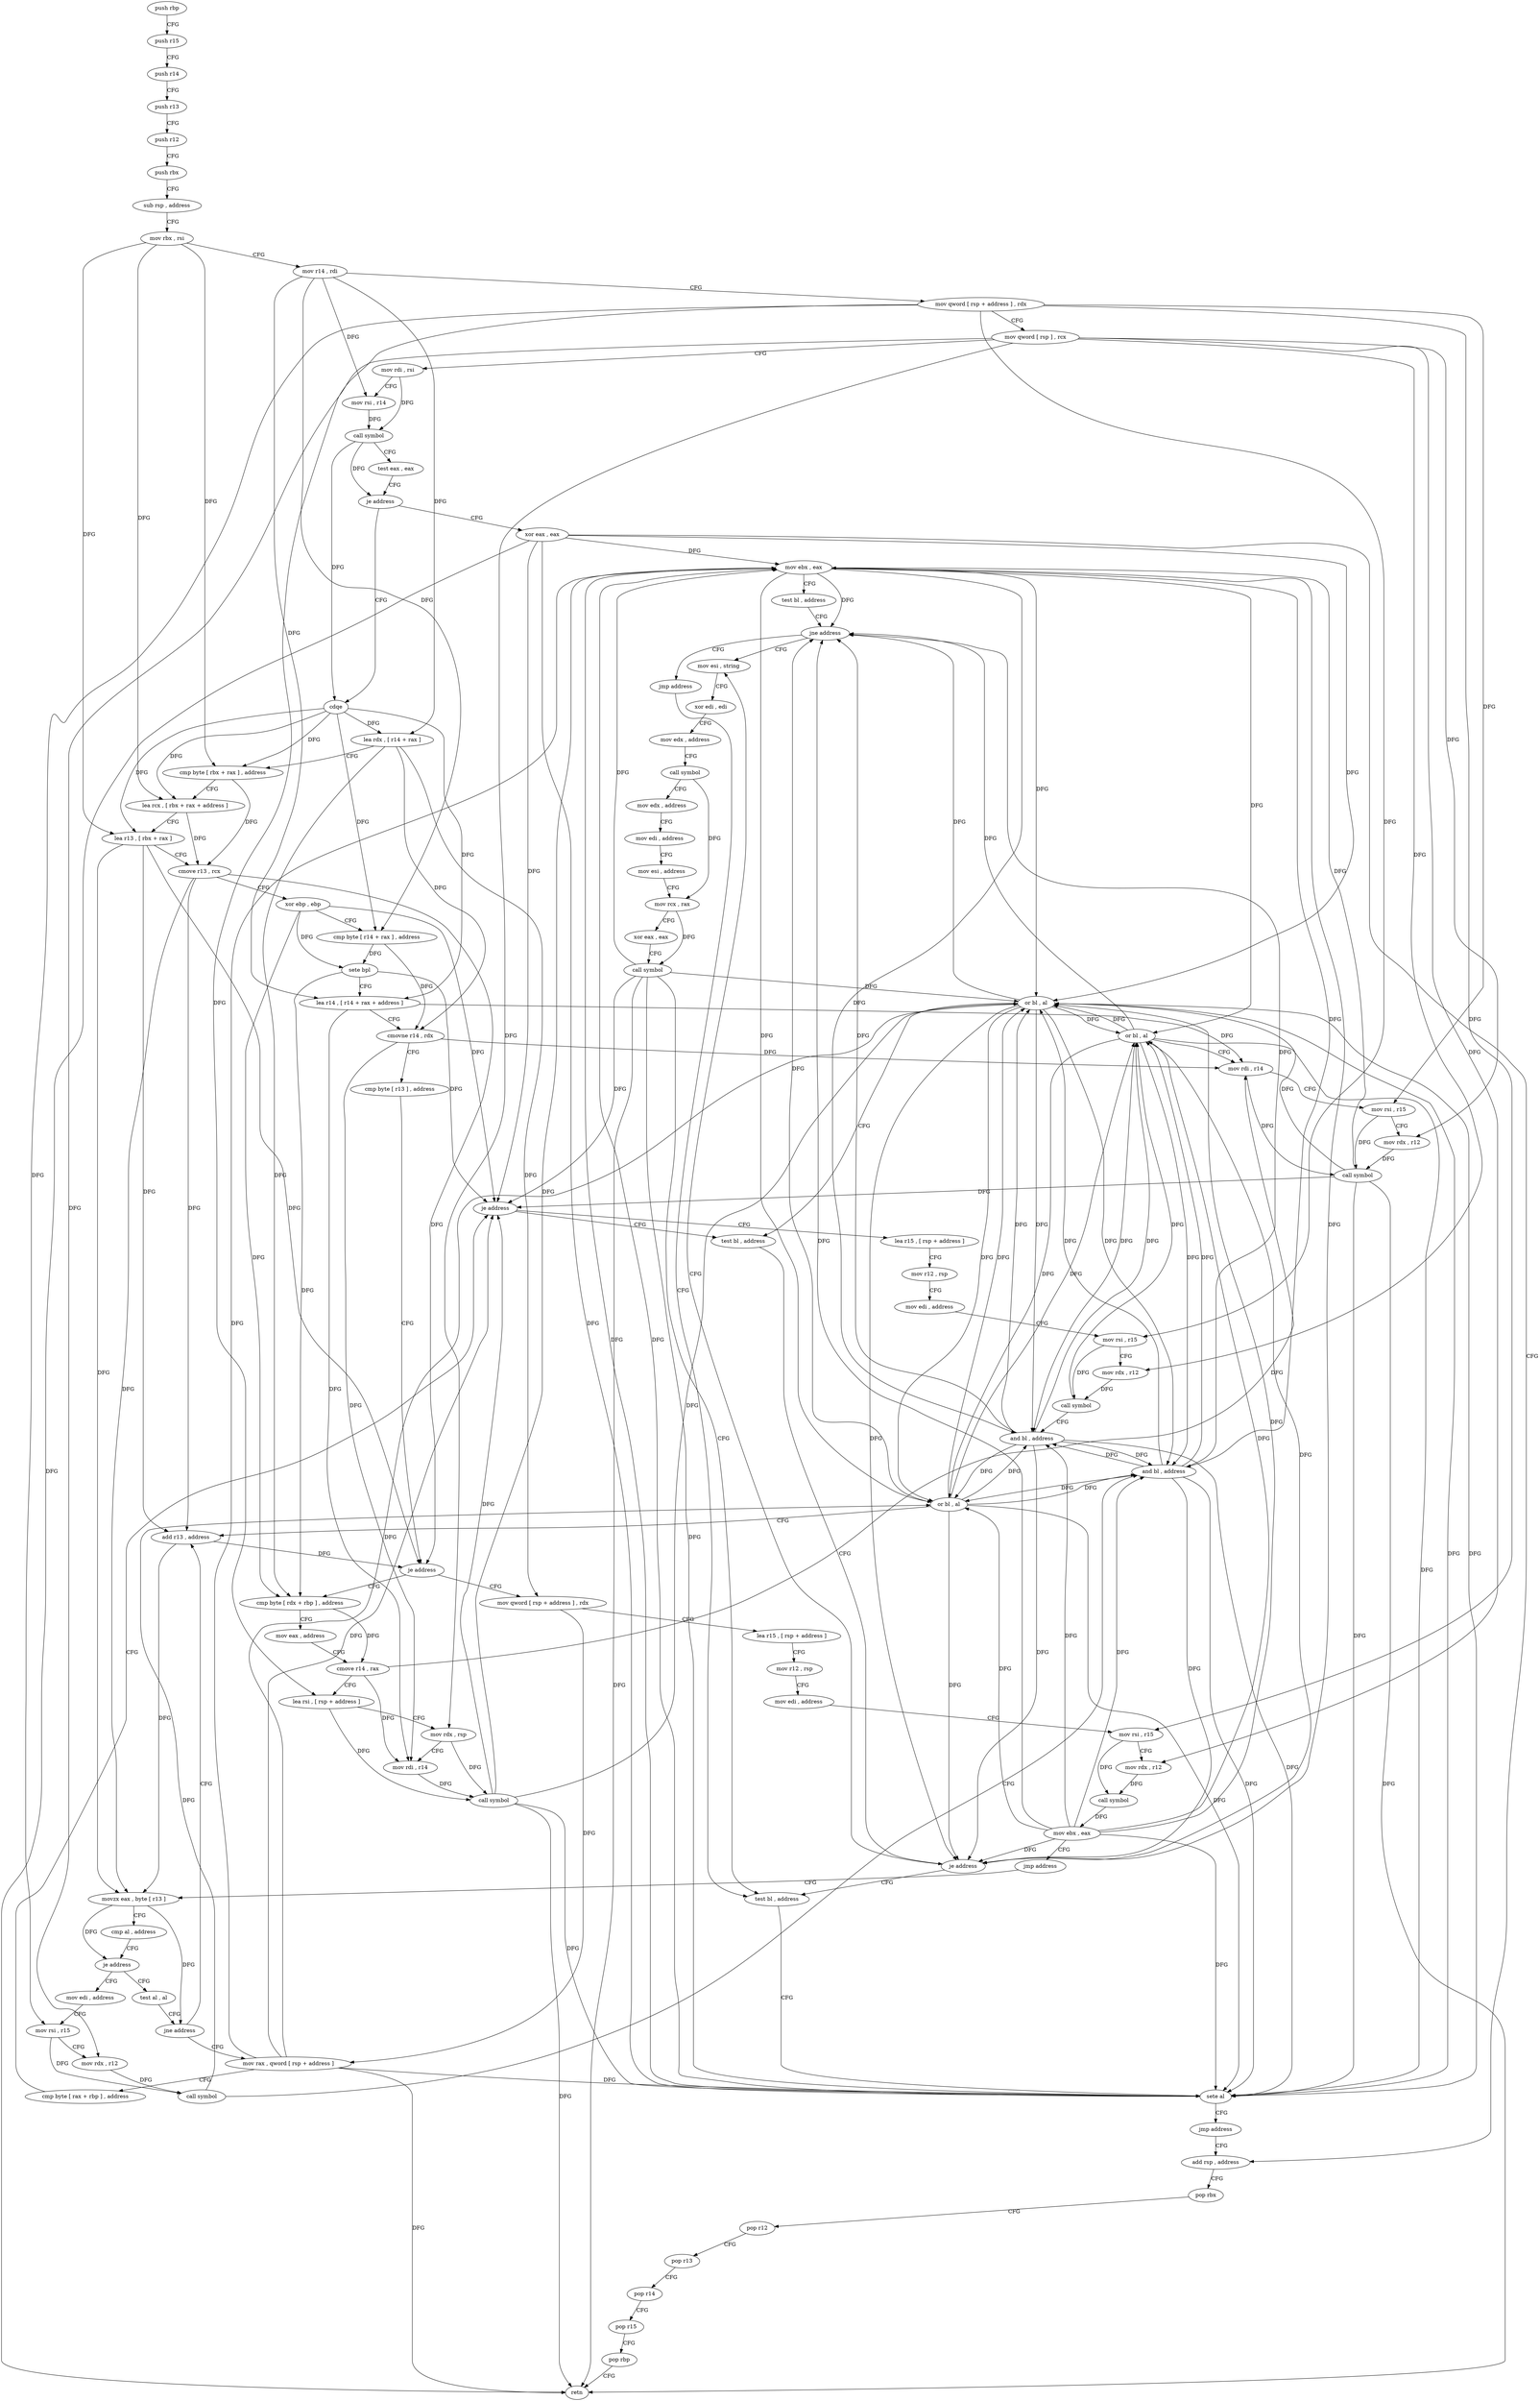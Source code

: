 digraph "func" {
"4207456" [label = "push rbp" ]
"4207457" [label = "push r15" ]
"4207459" [label = "push r14" ]
"4207461" [label = "push r13" ]
"4207463" [label = "push r12" ]
"4207465" [label = "push rbx" ]
"4207466" [label = "sub rsp , address" ]
"4207470" [label = "mov rbx , rsi" ]
"4207473" [label = "mov r14 , rdi" ]
"4207476" [label = "mov qword [ rsp + address ] , rdx" ]
"4207481" [label = "mov qword [ rsp ] , rcx" ]
"4207485" [label = "mov rdi , rsi" ]
"4207488" [label = "mov rsi , r14" ]
"4207491" [label = "call symbol" ]
"4207496" [label = "test eax , eax" ]
"4207498" [label = "je address" ]
"4207749" [label = "xor eax , eax" ]
"4207504" [label = "cdqe" ]
"4207751" [label = "add rsp , address" ]
"4207506" [label = "lea rdx , [ r14 + rax ]" ]
"4207510" [label = "cmp byte [ rbx + rax ] , address" ]
"4207514" [label = "lea rcx , [ rbx + rax + address ]" ]
"4207519" [label = "lea r13 , [ rbx + rax ]" ]
"4207523" [label = "cmove r13 , rcx" ]
"4207527" [label = "xor ebp , ebp" ]
"4207529" [label = "cmp byte [ r14 + rax ] , address" ]
"4207534" [label = "sete bpl" ]
"4207538" [label = "lea r14 , [ r14 + rax + address ]" ]
"4207543" [label = "cmovne r14 , rdx" ]
"4207547" [label = "cmp byte [ r13 ] , address" ]
"4207552" [label = "je address" ]
"4207766" [label = "cmp byte [ rdx + rbp ] , address" ]
"4207558" [label = "mov qword [ rsp + address ] , rdx" ]
"4207770" [label = "mov eax , address" ]
"4207775" [label = "cmove r14 , rax" ]
"4207779" [label = "lea rsi , [ rsp + address ]" ]
"4207784" [label = "mov rdx , rsp" ]
"4207787" [label = "mov rdi , r14" ]
"4207790" [label = "call symbol" ]
"4207795" [label = "mov ebx , eax" ]
"4207797" [label = "test bl , address" ]
"4207800" [label = "jne address" ]
"4207699" [label = "mov esi , string" ]
"4207802" [label = "jmp address" ]
"4207563" [label = "lea r15 , [ rsp + address ]" ]
"4207568" [label = "mov r12 , rsp" ]
"4207571" [label = "mov edi , address" ]
"4207576" [label = "mov rsi , r15" ]
"4207579" [label = "mov rdx , r12" ]
"4207582" [label = "call symbol" ]
"4207587" [label = "mov ebx , eax" ]
"4207589" [label = "jmp address" ]
"4207625" [label = "movzx eax , byte [ r13 ]" ]
"4207704" [label = "xor edi , edi" ]
"4207706" [label = "mov edx , address" ]
"4207711" [label = "call symbol" ]
"4207716" [label = "mov edx , address" ]
"4207721" [label = "mov edi , address" ]
"4207726" [label = "mov esi , address" ]
"4207731" [label = "mov rcx , rax" ]
"4207734" [label = "xor eax , eax" ]
"4207736" [label = "call symbol" ]
"4207741" [label = "test bl , address" ]
"4207630" [label = "cmp al , address" ]
"4207632" [label = "je address" ]
"4207600" [label = "mov edi , address" ]
"4207634" [label = "test al , al" ]
"4207755" [label = "pop rbx" ]
"4207756" [label = "pop r12" ]
"4207758" [label = "pop r13" ]
"4207760" [label = "pop r14" ]
"4207762" [label = "pop r15" ]
"4207764" [label = "pop rbp" ]
"4207765" [label = "retn" ]
"4207744" [label = "sete al" ]
"4207747" [label = "jmp address" ]
"4207605" [label = "mov rsi , r15" ]
"4207608" [label = "mov rdx , r12" ]
"4207611" [label = "call symbol" ]
"4207616" [label = "and bl , address" ]
"4207619" [label = "or bl , al" ]
"4207621" [label = "add r13 , address" ]
"4207636" [label = "jne address" ]
"4207638" [label = "mov rax , qword [ rsp + address ]" ]
"4207643" [label = "cmp byte [ rax + rbp ] , address" ]
"4207647" [label = "je address" ]
"4207694" [label = "test bl , address" ]
"4207649" [label = "lea r15 , [ rsp + address ]" ]
"4207697" [label = "je address" ]
"4207654" [label = "mov r12 , rsp" ]
"4207657" [label = "mov edi , address" ]
"4207662" [label = "mov rsi , r15" ]
"4207665" [label = "mov rdx , r12" ]
"4207668" [label = "call symbol" ]
"4207673" [label = "and bl , address" ]
"4207676" [label = "or bl , al" ]
"4207678" [label = "mov rdi , r14" ]
"4207681" [label = "mov rsi , r15" ]
"4207684" [label = "mov rdx , r12" ]
"4207687" [label = "call symbol" ]
"4207692" [label = "or bl , al" ]
"4207456" -> "4207457" [ label = "CFG" ]
"4207457" -> "4207459" [ label = "CFG" ]
"4207459" -> "4207461" [ label = "CFG" ]
"4207461" -> "4207463" [ label = "CFG" ]
"4207463" -> "4207465" [ label = "CFG" ]
"4207465" -> "4207466" [ label = "CFG" ]
"4207466" -> "4207470" [ label = "CFG" ]
"4207470" -> "4207473" [ label = "CFG" ]
"4207470" -> "4207510" [ label = "DFG" ]
"4207470" -> "4207514" [ label = "DFG" ]
"4207470" -> "4207519" [ label = "DFG" ]
"4207473" -> "4207476" [ label = "CFG" ]
"4207473" -> "4207488" [ label = "DFG" ]
"4207473" -> "4207506" [ label = "DFG" ]
"4207473" -> "4207529" [ label = "DFG" ]
"4207473" -> "4207538" [ label = "DFG" ]
"4207476" -> "4207481" [ label = "CFG" ]
"4207476" -> "4207576" [ label = "DFG" ]
"4207476" -> "4207779" [ label = "DFG" ]
"4207476" -> "4207605" [ label = "DFG" ]
"4207476" -> "4207662" [ label = "DFG" ]
"4207476" -> "4207681" [ label = "DFG" ]
"4207481" -> "4207485" [ label = "CFG" ]
"4207481" -> "4207579" [ label = "DFG" ]
"4207481" -> "4207784" [ label = "DFG" ]
"4207481" -> "4207608" [ label = "DFG" ]
"4207481" -> "4207665" [ label = "DFG" ]
"4207481" -> "4207684" [ label = "DFG" ]
"4207485" -> "4207488" [ label = "CFG" ]
"4207485" -> "4207491" [ label = "DFG" ]
"4207488" -> "4207491" [ label = "DFG" ]
"4207491" -> "4207496" [ label = "CFG" ]
"4207491" -> "4207498" [ label = "DFG" ]
"4207491" -> "4207504" [ label = "DFG" ]
"4207496" -> "4207498" [ label = "CFG" ]
"4207498" -> "4207749" [ label = "CFG" ]
"4207498" -> "4207504" [ label = "CFG" ]
"4207749" -> "4207751" [ label = "CFG" ]
"4207749" -> "4207765" [ label = "DFG" ]
"4207749" -> "4207795" [ label = "DFG" ]
"4207749" -> "4207744" [ label = "DFG" ]
"4207749" -> "4207647" [ label = "DFG" ]
"4207749" -> "4207692" [ label = "DFG" ]
"4207504" -> "4207506" [ label = "DFG" ]
"4207504" -> "4207510" [ label = "DFG" ]
"4207504" -> "4207514" [ label = "DFG" ]
"4207504" -> "4207519" [ label = "DFG" ]
"4207504" -> "4207529" [ label = "DFG" ]
"4207504" -> "4207538" [ label = "DFG" ]
"4207751" -> "4207755" [ label = "CFG" ]
"4207506" -> "4207510" [ label = "CFG" ]
"4207506" -> "4207543" [ label = "DFG" ]
"4207506" -> "4207766" [ label = "DFG" ]
"4207506" -> "4207558" [ label = "DFG" ]
"4207510" -> "4207514" [ label = "CFG" ]
"4207510" -> "4207523" [ label = "DFG" ]
"4207514" -> "4207519" [ label = "CFG" ]
"4207514" -> "4207523" [ label = "DFG" ]
"4207519" -> "4207523" [ label = "CFG" ]
"4207519" -> "4207552" [ label = "DFG" ]
"4207519" -> "4207625" [ label = "DFG" ]
"4207519" -> "4207621" [ label = "DFG" ]
"4207523" -> "4207527" [ label = "CFG" ]
"4207523" -> "4207552" [ label = "DFG" ]
"4207523" -> "4207625" [ label = "DFG" ]
"4207523" -> "4207621" [ label = "DFG" ]
"4207527" -> "4207529" [ label = "CFG" ]
"4207527" -> "4207534" [ label = "DFG" ]
"4207527" -> "4207766" [ label = "DFG" ]
"4207527" -> "4207647" [ label = "DFG" ]
"4207529" -> "4207534" [ label = "DFG" ]
"4207529" -> "4207543" [ label = "DFG" ]
"4207534" -> "4207538" [ label = "CFG" ]
"4207534" -> "4207766" [ label = "DFG" ]
"4207534" -> "4207647" [ label = "DFG" ]
"4207538" -> "4207543" [ label = "CFG" ]
"4207538" -> "4207787" [ label = "DFG" ]
"4207538" -> "4207678" [ label = "DFG" ]
"4207543" -> "4207547" [ label = "CFG" ]
"4207543" -> "4207787" [ label = "DFG" ]
"4207543" -> "4207678" [ label = "DFG" ]
"4207547" -> "4207552" [ label = "CFG" ]
"4207552" -> "4207766" [ label = "CFG" ]
"4207552" -> "4207558" [ label = "CFG" ]
"4207766" -> "4207770" [ label = "CFG" ]
"4207766" -> "4207775" [ label = "DFG" ]
"4207558" -> "4207563" [ label = "CFG" ]
"4207558" -> "4207638" [ label = "DFG" ]
"4207770" -> "4207775" [ label = "CFG" ]
"4207775" -> "4207779" [ label = "CFG" ]
"4207775" -> "4207787" [ label = "DFG" ]
"4207775" -> "4207678" [ label = "DFG" ]
"4207779" -> "4207784" [ label = "CFG" ]
"4207779" -> "4207790" [ label = "DFG" ]
"4207784" -> "4207787" [ label = "CFG" ]
"4207784" -> "4207790" [ label = "DFG" ]
"4207787" -> "4207790" [ label = "DFG" ]
"4207790" -> "4207795" [ label = "DFG" ]
"4207790" -> "4207765" [ label = "DFG" ]
"4207790" -> "4207744" [ label = "DFG" ]
"4207790" -> "4207647" [ label = "DFG" ]
"4207790" -> "4207692" [ label = "DFG" ]
"4207795" -> "4207797" [ label = "CFG" ]
"4207795" -> "4207800" [ label = "DFG" ]
"4207795" -> "4207616" [ label = "DFG" ]
"4207795" -> "4207619" [ label = "DFG" ]
"4207795" -> "4207744" [ label = "DFG" ]
"4207795" -> "4207697" [ label = "DFG" ]
"4207795" -> "4207673" [ label = "DFG" ]
"4207795" -> "4207676" [ label = "DFG" ]
"4207795" -> "4207692" [ label = "DFG" ]
"4207797" -> "4207800" [ label = "CFG" ]
"4207800" -> "4207699" [ label = "CFG" ]
"4207800" -> "4207802" [ label = "CFG" ]
"4207699" -> "4207704" [ label = "CFG" ]
"4207802" -> "4207741" [ label = "CFG" ]
"4207563" -> "4207568" [ label = "CFG" ]
"4207568" -> "4207571" [ label = "CFG" ]
"4207571" -> "4207576" [ label = "CFG" ]
"4207576" -> "4207579" [ label = "CFG" ]
"4207576" -> "4207582" [ label = "DFG" ]
"4207579" -> "4207582" [ label = "DFG" ]
"4207582" -> "4207587" [ label = "DFG" ]
"4207587" -> "4207589" [ label = "CFG" ]
"4207587" -> "4207800" [ label = "DFG" ]
"4207587" -> "4207616" [ label = "DFG" ]
"4207587" -> "4207619" [ label = "DFG" ]
"4207587" -> "4207744" [ label = "DFG" ]
"4207587" -> "4207697" [ label = "DFG" ]
"4207587" -> "4207673" [ label = "DFG" ]
"4207587" -> "4207676" [ label = "DFG" ]
"4207587" -> "4207692" [ label = "DFG" ]
"4207589" -> "4207625" [ label = "CFG" ]
"4207625" -> "4207630" [ label = "CFG" ]
"4207625" -> "4207632" [ label = "DFG" ]
"4207625" -> "4207636" [ label = "DFG" ]
"4207704" -> "4207706" [ label = "CFG" ]
"4207706" -> "4207711" [ label = "CFG" ]
"4207711" -> "4207716" [ label = "CFG" ]
"4207711" -> "4207731" [ label = "DFG" ]
"4207716" -> "4207721" [ label = "CFG" ]
"4207721" -> "4207726" [ label = "CFG" ]
"4207726" -> "4207731" [ label = "CFG" ]
"4207731" -> "4207734" [ label = "CFG" ]
"4207731" -> "4207736" [ label = "DFG" ]
"4207734" -> "4207736" [ label = "CFG" ]
"4207736" -> "4207741" [ label = "CFG" ]
"4207736" -> "4207795" [ label = "DFG" ]
"4207736" -> "4207765" [ label = "DFG" ]
"4207736" -> "4207744" [ label = "DFG" ]
"4207736" -> "4207647" [ label = "DFG" ]
"4207736" -> "4207692" [ label = "DFG" ]
"4207741" -> "4207744" [ label = "CFG" ]
"4207630" -> "4207632" [ label = "CFG" ]
"4207632" -> "4207600" [ label = "CFG" ]
"4207632" -> "4207634" [ label = "CFG" ]
"4207600" -> "4207605" [ label = "CFG" ]
"4207634" -> "4207636" [ label = "CFG" ]
"4207755" -> "4207756" [ label = "CFG" ]
"4207756" -> "4207758" [ label = "CFG" ]
"4207758" -> "4207760" [ label = "CFG" ]
"4207760" -> "4207762" [ label = "CFG" ]
"4207762" -> "4207764" [ label = "CFG" ]
"4207764" -> "4207765" [ label = "CFG" ]
"4207744" -> "4207747" [ label = "CFG" ]
"4207744" -> "4207795" [ label = "DFG" ]
"4207744" -> "4207692" [ label = "DFG" ]
"4207747" -> "4207751" [ label = "CFG" ]
"4207605" -> "4207608" [ label = "CFG" ]
"4207605" -> "4207611" [ label = "DFG" ]
"4207608" -> "4207611" [ label = "DFG" ]
"4207611" -> "4207616" [ label = "CFG" ]
"4207611" -> "4207619" [ label = "DFG" ]
"4207616" -> "4207619" [ label = "DFG" ]
"4207616" -> "4207800" [ label = "DFG" ]
"4207616" -> "4207744" [ label = "DFG" ]
"4207616" -> "4207697" [ label = "DFG" ]
"4207616" -> "4207673" [ label = "DFG" ]
"4207616" -> "4207676" [ label = "DFG" ]
"4207616" -> "4207692" [ label = "DFG" ]
"4207619" -> "4207621" [ label = "CFG" ]
"4207619" -> "4207800" [ label = "DFG" ]
"4207619" -> "4207616" [ label = "DFG" ]
"4207619" -> "4207744" [ label = "DFG" ]
"4207619" -> "4207697" [ label = "DFG" ]
"4207619" -> "4207673" [ label = "DFG" ]
"4207619" -> "4207676" [ label = "DFG" ]
"4207619" -> "4207692" [ label = "DFG" ]
"4207621" -> "4207625" [ label = "DFG" ]
"4207621" -> "4207552" [ label = "DFG" ]
"4207636" -> "4207621" [ label = "CFG" ]
"4207636" -> "4207638" [ label = "CFG" ]
"4207638" -> "4207643" [ label = "CFG" ]
"4207638" -> "4207795" [ label = "DFG" ]
"4207638" -> "4207765" [ label = "DFG" ]
"4207638" -> "4207744" [ label = "DFG" ]
"4207638" -> "4207647" [ label = "DFG" ]
"4207638" -> "4207692" [ label = "DFG" ]
"4207643" -> "4207647" [ label = "CFG" ]
"4207647" -> "4207694" [ label = "CFG" ]
"4207647" -> "4207649" [ label = "CFG" ]
"4207694" -> "4207697" [ label = "CFG" ]
"4207649" -> "4207654" [ label = "CFG" ]
"4207697" -> "4207741" [ label = "CFG" ]
"4207697" -> "4207699" [ label = "CFG" ]
"4207654" -> "4207657" [ label = "CFG" ]
"4207657" -> "4207662" [ label = "CFG" ]
"4207662" -> "4207665" [ label = "CFG" ]
"4207662" -> "4207668" [ label = "DFG" ]
"4207665" -> "4207668" [ label = "DFG" ]
"4207668" -> "4207673" [ label = "CFG" ]
"4207668" -> "4207676" [ label = "DFG" ]
"4207673" -> "4207676" [ label = "DFG" ]
"4207673" -> "4207800" [ label = "DFG" ]
"4207673" -> "4207616" [ label = "DFG" ]
"4207673" -> "4207744" [ label = "DFG" ]
"4207673" -> "4207697" [ label = "DFG" ]
"4207673" -> "4207619" [ label = "DFG" ]
"4207673" -> "4207692" [ label = "DFG" ]
"4207676" -> "4207678" [ label = "CFG" ]
"4207676" -> "4207800" [ label = "DFG" ]
"4207676" -> "4207616" [ label = "DFG" ]
"4207676" -> "4207744" [ label = "DFG" ]
"4207676" -> "4207697" [ label = "DFG" ]
"4207676" -> "4207673" [ label = "DFG" ]
"4207676" -> "4207619" [ label = "DFG" ]
"4207676" -> "4207692" [ label = "DFG" ]
"4207678" -> "4207681" [ label = "CFG" ]
"4207678" -> "4207687" [ label = "DFG" ]
"4207681" -> "4207684" [ label = "CFG" ]
"4207681" -> "4207687" [ label = "DFG" ]
"4207684" -> "4207687" [ label = "DFG" ]
"4207687" -> "4207692" [ label = "DFG" ]
"4207687" -> "4207795" [ label = "DFG" ]
"4207687" -> "4207765" [ label = "DFG" ]
"4207687" -> "4207744" [ label = "DFG" ]
"4207687" -> "4207647" [ label = "DFG" ]
"4207692" -> "4207694" [ label = "CFG" ]
"4207692" -> "4207800" [ label = "DFG" ]
"4207692" -> "4207616" [ label = "DFG" ]
"4207692" -> "4207744" [ label = "DFG" ]
"4207692" -> "4207697" [ label = "DFG" ]
"4207692" -> "4207673" [ label = "DFG" ]
"4207692" -> "4207619" [ label = "DFG" ]
"4207692" -> "4207676" [ label = "DFG" ]
}
